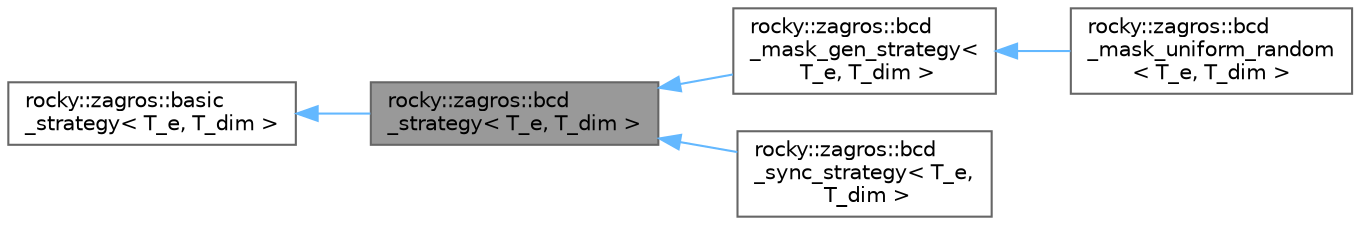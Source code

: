 digraph "rocky::zagros::bcd_strategy&lt; T_e, T_dim &gt;"
{
 // LATEX_PDF_SIZE
  bgcolor="transparent";
  edge [fontname=Helvetica,fontsize=10,labelfontname=Helvetica,labelfontsize=10];
  node [fontname=Helvetica,fontsize=10,shape=box,height=0.2,width=0.4];
  rankdir="LR";
  Node1 [label="rocky::zagros::bcd\l_strategy\< T_e, T_dim \>",height=0.2,width=0.4,color="gray40", fillcolor="grey60", style="filled", fontcolor="black",tooltip="Interface for blocked descent strategies."];
  Node2 -> Node1 [dir="back",color="steelblue1",style="solid"];
  Node2 [label="rocky::zagros::basic\l_strategy\< T_e, T_dim \>",height=0.2,width=0.4,color="gray40", fillcolor="white", style="filled",URL="$classrocky_1_1zagros_1_1basic__strategy.html",tooltip="Interface for all strategies."];
  Node1 -> Node3 [dir="back",color="steelblue1",style="solid"];
  Node3 [label="rocky::zagros::bcd\l_mask_gen_strategy\<\l T_e, T_dim \>",height=0.2,width=0.4,color="gray40", fillcolor="white", style="filled",URL="$classrocky_1_1zagros_1_1bcd__mask__gen__strategy.html",tooltip="Interface for bcd mask generation strategies."];
  Node3 -> Node4 [dir="back",color="steelblue1",style="solid"];
  Node4 [label="rocky::zagros::bcd\l_mask_uniform_random\l\< T_e, T_dim \>",height=0.2,width=0.4,color="gray40", fillcolor="white", style="filled",URL="$classrocky_1_1zagros_1_1bcd__mask__uniform__random.html",tooltip="Uniform mask generator."];
  Node1 -> Node5 [dir="back",color="steelblue1",style="solid"];
  Node5 [label="rocky::zagros::bcd\l_sync_strategy\< T_e,\l T_dim \>",height=0.2,width=0.4,color="gray40", fillcolor="white", style="filled",URL="$classrocky_1_1zagros_1_1bcd__sync__strategy.html",tooltip="Interface for bcd synchronization strategies."];
}
